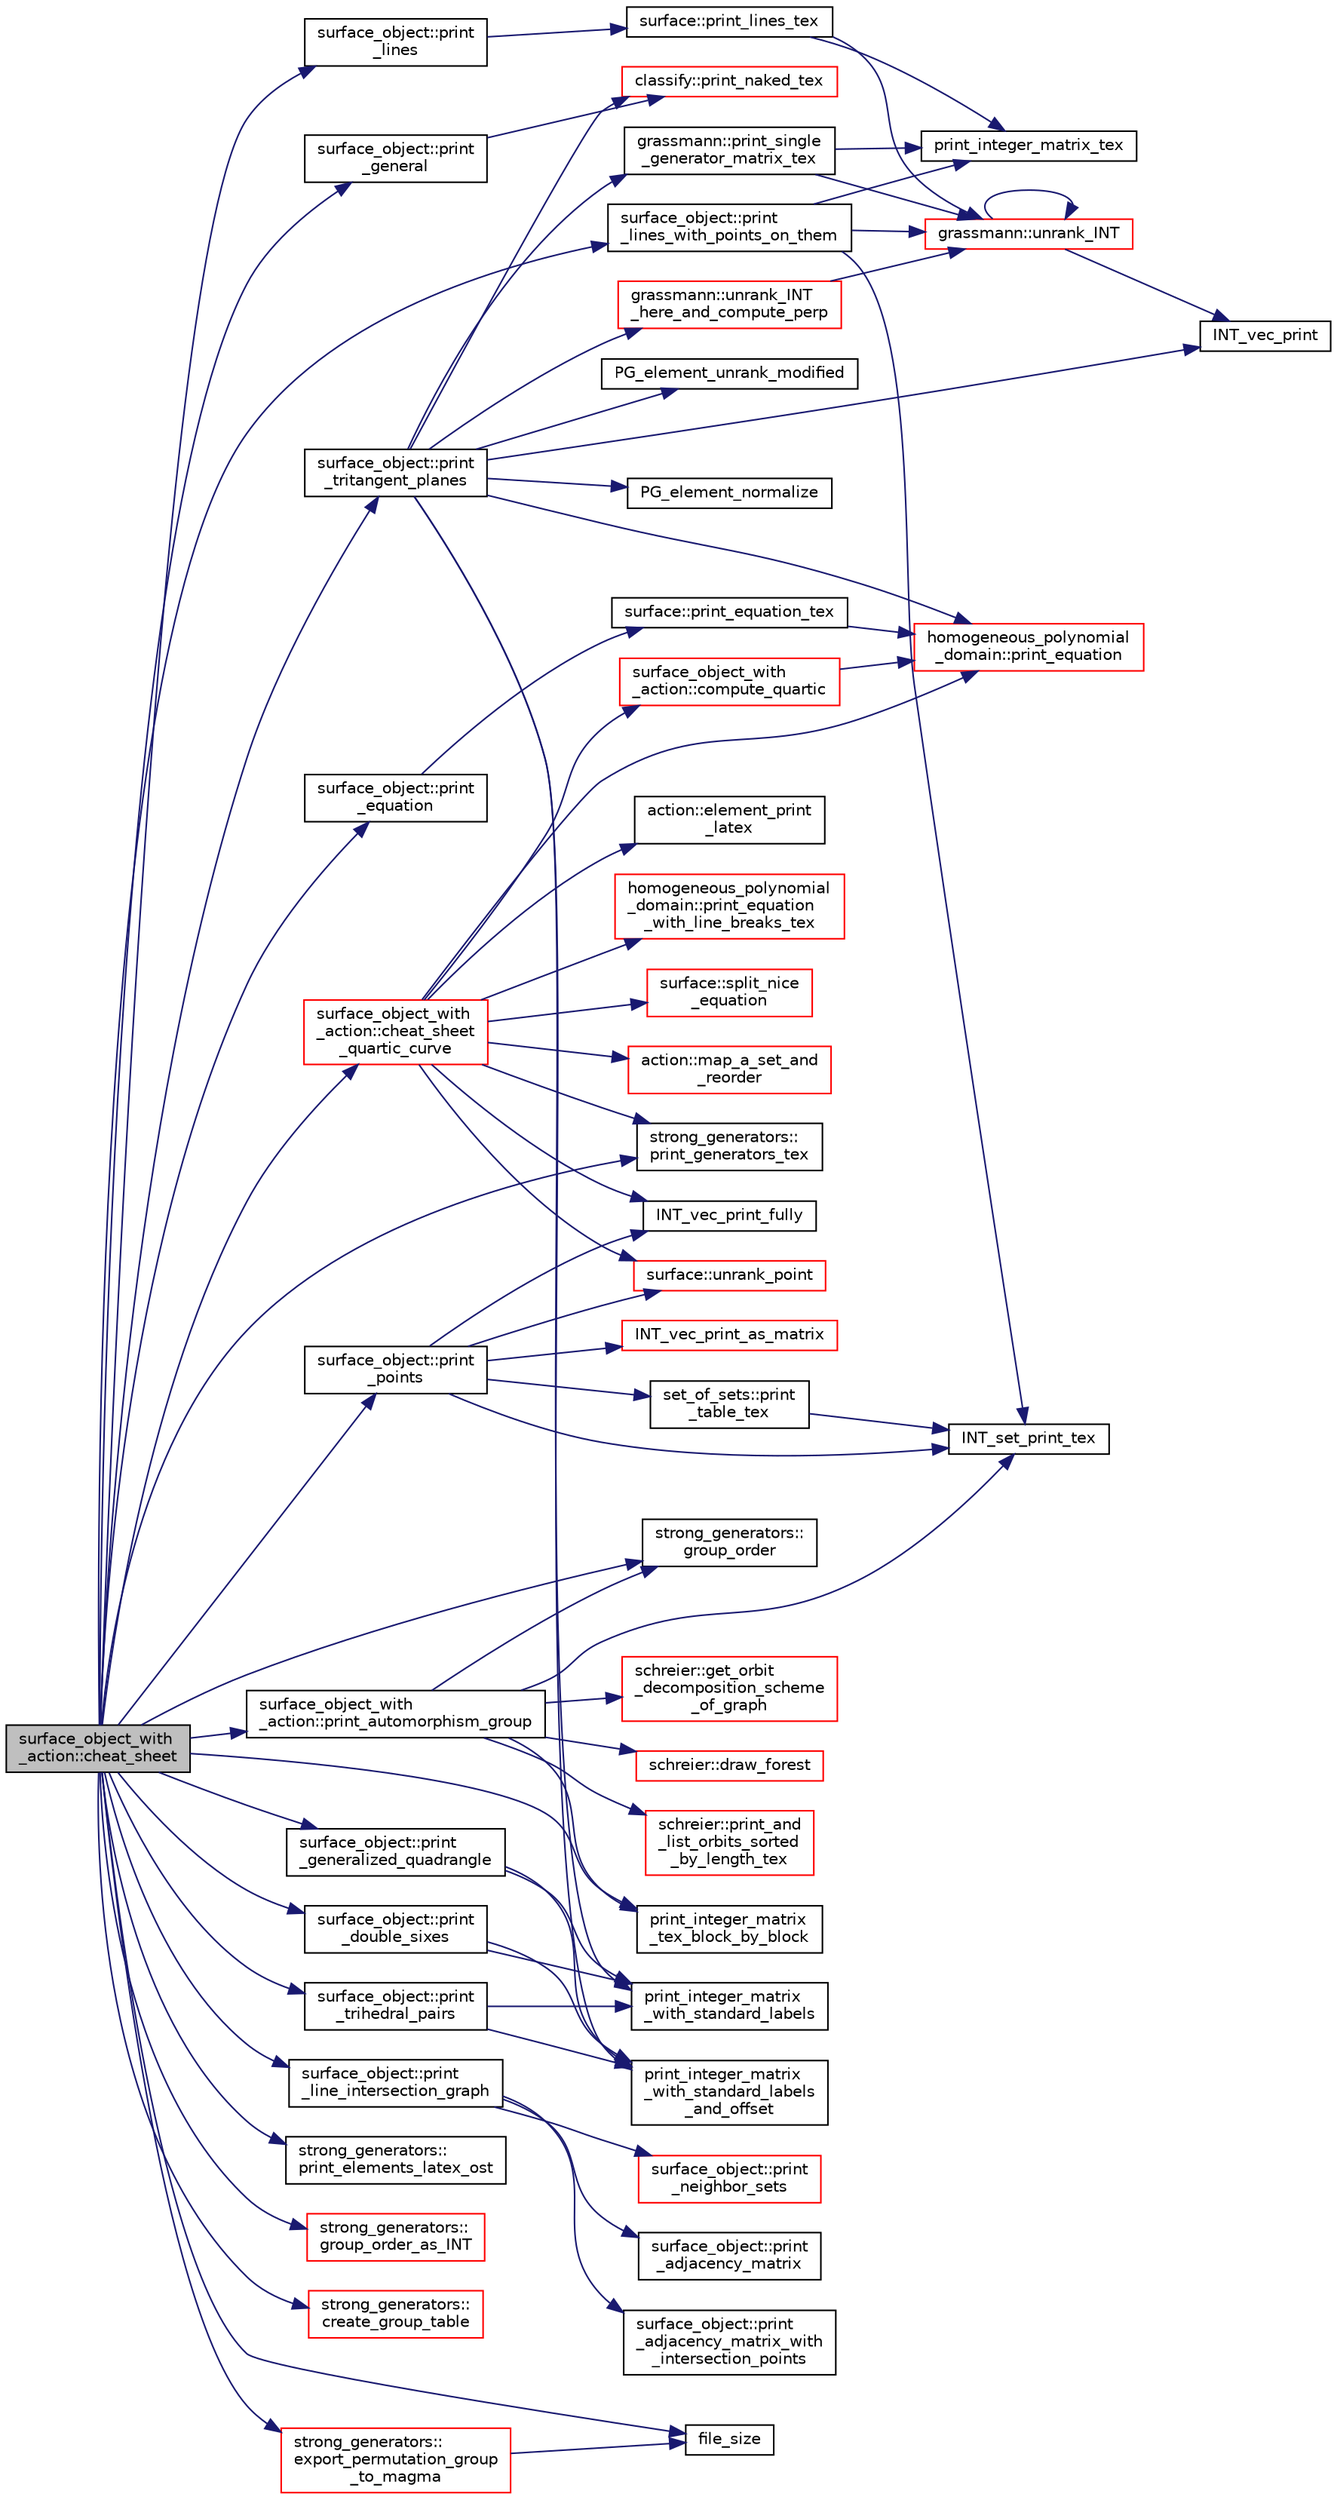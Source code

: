 digraph "surface_object_with_action::cheat_sheet"
{
  edge [fontname="Helvetica",fontsize="10",labelfontname="Helvetica",labelfontsize="10"];
  node [fontname="Helvetica",fontsize="10",shape=record];
  rankdir="LR";
  Node7 [label="surface_object_with\l_action::cheat_sheet",height=0.2,width=0.4,color="black", fillcolor="grey75", style="filled", fontcolor="black"];
  Node7 -> Node8 [color="midnightblue",fontsize="10",style="solid",fontname="Helvetica"];
  Node8 [label="surface_object::print\l_equation",height=0.2,width=0.4,color="black", fillcolor="white", style="filled",URL="$df/df8/classsurface__object.html#a636657809582fe91c287bdf56c1b6cf3"];
  Node8 -> Node9 [color="midnightblue",fontsize="10",style="solid",fontname="Helvetica"];
  Node9 [label="surface::print_equation_tex",height=0.2,width=0.4,color="black", fillcolor="white", style="filled",URL="$d5/d88/classsurface.html#aa34415699d6d3ac6e6e8c76fa9a01259"];
  Node9 -> Node10 [color="midnightblue",fontsize="10",style="solid",fontname="Helvetica"];
  Node10 [label="homogeneous_polynomial\l_domain::print_equation",height=0.2,width=0.4,color="red", fillcolor="white", style="filled",URL="$d2/da7/classhomogeneous__polynomial__domain.html#a39fe7da58a442801d7c8be1121a57bfe"];
  Node7 -> Node12 [color="midnightblue",fontsize="10",style="solid",fontname="Helvetica"];
  Node12 [label="strong_generators::\lgroup_order",height=0.2,width=0.4,color="black", fillcolor="white", style="filled",URL="$dc/d09/classstrong__generators.html#a91f453c2bfd6502b96f4b4eed16beb20"];
  Node7 -> Node13 [color="midnightblue",fontsize="10",style="solid",fontname="Helvetica"];
  Node13 [label="strong_generators::\lprint_generators_tex",height=0.2,width=0.4,color="black", fillcolor="white", style="filled",URL="$dc/d09/classstrong__generators.html#a5ec5e1048119097985c01a56f427d873"];
  Node7 -> Node14 [color="midnightblue",fontsize="10",style="solid",fontname="Helvetica"];
  Node14 [label="surface_object::print\l_general",height=0.2,width=0.4,color="black", fillcolor="white", style="filled",URL="$df/df8/classsurface__object.html#ac8a03f56927e2db66b4012a17a2bb49f"];
  Node14 -> Node15 [color="midnightblue",fontsize="10",style="solid",fontname="Helvetica"];
  Node15 [label="classify::print_naked_tex",height=0.2,width=0.4,color="red", fillcolor="white", style="filled",URL="$d9/d43/classclassify.html#ad01a54dbdaa22d7a7c8e952850dcc3be"];
  Node7 -> Node17 [color="midnightblue",fontsize="10",style="solid",fontname="Helvetica"];
  Node17 [label="surface_object::print\l_lines",height=0.2,width=0.4,color="black", fillcolor="white", style="filled",URL="$df/df8/classsurface__object.html#a778d359240ca044debd3cca2d7f85762"];
  Node17 -> Node18 [color="midnightblue",fontsize="10",style="solid",fontname="Helvetica"];
  Node18 [label="surface::print_lines_tex",height=0.2,width=0.4,color="black", fillcolor="white", style="filled",URL="$d5/d88/classsurface.html#a88812cb4944301429541a3328ba11ac6"];
  Node18 -> Node19 [color="midnightblue",fontsize="10",style="solid",fontname="Helvetica"];
  Node19 [label="grassmann::unrank_INT",height=0.2,width=0.4,color="red", fillcolor="white", style="filled",URL="$df/d02/classgrassmann.html#a32079405b95a6da2ba1420567d762d64"];
  Node19 -> Node23 [color="midnightblue",fontsize="10",style="solid",fontname="Helvetica"];
  Node23 [label="INT_vec_print",height=0.2,width=0.4,color="black", fillcolor="white", style="filled",URL="$df/dbf/sajeeb_8_c.html#a79a5901af0b47dd0d694109543c027fe"];
  Node19 -> Node19 [color="midnightblue",fontsize="10",style="solid",fontname="Helvetica"];
  Node18 -> Node26 [color="midnightblue",fontsize="10",style="solid",fontname="Helvetica"];
  Node26 [label="print_integer_matrix_tex",height=0.2,width=0.4,color="black", fillcolor="white", style="filled",URL="$d5/db4/io__and__os_8h.html#aef00fc6ceb34669a3d92944906509bd1"];
  Node7 -> Node27 [color="midnightblue",fontsize="10",style="solid",fontname="Helvetica"];
  Node27 [label="surface_object::print\l_points",height=0.2,width=0.4,color="black", fillcolor="white", style="filled",URL="$df/df8/classsurface__object.html#a80d7fdb3c014dcdad81ce942399f5770"];
  Node27 -> Node28 [color="midnightblue",fontsize="10",style="solid",fontname="Helvetica"];
  Node28 [label="INT_vec_print_as_matrix",height=0.2,width=0.4,color="red", fillcolor="white", style="filled",URL="$d5/db4/io__and__os_8h.html#a72155bb8a3aef3942bf2cd40bf5f10a5"];
  Node27 -> Node31 [color="midnightblue",fontsize="10",style="solid",fontname="Helvetica"];
  Node31 [label="surface::unrank_point",height=0.2,width=0.4,color="red", fillcolor="white", style="filled",URL="$d5/d88/classsurface.html#a69c1875a5c1c69b9ad81a277dd99a0b3"];
  Node27 -> Node34 [color="midnightblue",fontsize="10",style="solid",fontname="Helvetica"];
  Node34 [label="INT_vec_print_fully",height=0.2,width=0.4,color="black", fillcolor="white", style="filled",URL="$df/dbf/sajeeb_8_c.html#aff2e5a86c89315b7cec22a5a77f94a25"];
  Node27 -> Node35 [color="midnightblue",fontsize="10",style="solid",fontname="Helvetica"];
  Node35 [label="INT_set_print_tex",height=0.2,width=0.4,color="black", fillcolor="white", style="filled",URL="$d5/db4/io__and__os_8h.html#adad0666de5d38c0caa4769f9f4756c0b"];
  Node27 -> Node36 [color="midnightblue",fontsize="10",style="solid",fontname="Helvetica"];
  Node36 [label="set_of_sets::print\l_table_tex",height=0.2,width=0.4,color="black", fillcolor="white", style="filled",URL="$da/dd6/classset__of__sets.html#ad9e8a969374e6e8e9d8d5fa719a59627"];
  Node36 -> Node35 [color="midnightblue",fontsize="10",style="solid",fontname="Helvetica"];
  Node7 -> Node37 [color="midnightblue",fontsize="10",style="solid",fontname="Helvetica"];
  Node37 [label="surface_object::print\l_lines_with_points_on_them",height=0.2,width=0.4,color="black", fillcolor="white", style="filled",URL="$df/df8/classsurface__object.html#a4f7314b0fd5445937345548313aad0c1"];
  Node37 -> Node19 [color="midnightblue",fontsize="10",style="solid",fontname="Helvetica"];
  Node37 -> Node26 [color="midnightblue",fontsize="10",style="solid",fontname="Helvetica"];
  Node37 -> Node35 [color="midnightblue",fontsize="10",style="solid",fontname="Helvetica"];
  Node7 -> Node38 [color="midnightblue",fontsize="10",style="solid",fontname="Helvetica"];
  Node38 [label="surface_object::print\l_line_intersection_graph",height=0.2,width=0.4,color="black", fillcolor="white", style="filled",URL="$df/df8/classsurface__object.html#a89500b9c84a04ba16f97c3f0f25f3f34"];
  Node38 -> Node39 [color="midnightblue",fontsize="10",style="solid",fontname="Helvetica"];
  Node39 [label="surface_object::print\l_adjacency_matrix",height=0.2,width=0.4,color="black", fillcolor="white", style="filled",URL="$df/df8/classsurface__object.html#a559eff30b652887fdcfecb2f13f3718f"];
  Node38 -> Node40 [color="midnightblue",fontsize="10",style="solid",fontname="Helvetica"];
  Node40 [label="surface_object::print\l_adjacency_matrix_with\l_intersection_points",height=0.2,width=0.4,color="black", fillcolor="white", style="filled",URL="$df/df8/classsurface__object.html#a5bbd3a8c13107c326d8fda82374dbc4c"];
  Node38 -> Node41 [color="midnightblue",fontsize="10",style="solid",fontname="Helvetica"];
  Node41 [label="surface_object::print\l_neighbor_sets",height=0.2,width=0.4,color="red", fillcolor="white", style="filled",URL="$df/df8/classsurface__object.html#abe0201b117e124fccff446f61b0faa47"];
  Node7 -> Node43 [color="midnightblue",fontsize="10",style="solid",fontname="Helvetica"];
  Node43 [label="surface_object::print\l_tritangent_planes",height=0.2,width=0.4,color="black", fillcolor="white", style="filled",URL="$df/df8/classsurface__object.html#adc569e1b86bec1e9eb1b13e08ae47c0d"];
  Node43 -> Node44 [color="midnightblue",fontsize="10",style="solid",fontname="Helvetica"];
  Node44 [label="grassmann::print_single\l_generator_matrix_tex",height=0.2,width=0.4,color="black", fillcolor="white", style="filled",URL="$df/d02/classgrassmann.html#aac233f873cf4090359aab75e9604a573"];
  Node44 -> Node19 [color="midnightblue",fontsize="10",style="solid",fontname="Helvetica"];
  Node44 -> Node26 [color="midnightblue",fontsize="10",style="solid",fontname="Helvetica"];
  Node43 -> Node45 [color="midnightblue",fontsize="10",style="solid",fontname="Helvetica"];
  Node45 [label="grassmann::unrank_INT\l_here_and_compute_perp",height=0.2,width=0.4,color="red", fillcolor="white", style="filled",URL="$df/d02/classgrassmann.html#ab427dd9206f455a9e6abd6310cd007ed"];
  Node45 -> Node19 [color="midnightblue",fontsize="10",style="solid",fontname="Helvetica"];
  Node43 -> Node48 [color="midnightblue",fontsize="10",style="solid",fontname="Helvetica"];
  Node48 [label="PG_element_normalize",height=0.2,width=0.4,color="black", fillcolor="white", style="filled",URL="$d4/d67/geometry_8h.html#a5a4c3c1158bad6bab0d786c616bd0996"];
  Node43 -> Node10 [color="midnightblue",fontsize="10",style="solid",fontname="Helvetica"];
  Node43 -> Node33 [color="midnightblue",fontsize="10",style="solid",fontname="Helvetica"];
  Node33 [label="PG_element_unrank_modified",height=0.2,width=0.4,color="black", fillcolor="white", style="filled",URL="$d4/d67/geometry_8h.html#a83ae9b605d496f6a90345303f6efae64"];
  Node43 -> Node23 [color="midnightblue",fontsize="10",style="solid",fontname="Helvetica"];
  Node43 -> Node49 [color="midnightblue",fontsize="10",style="solid",fontname="Helvetica"];
  Node49 [label="print_integer_matrix\l_with_standard_labels",height=0.2,width=0.4,color="black", fillcolor="white", style="filled",URL="$d5/db4/io__and__os_8h.html#ad39c343d865ff89a5aad3c689280ad09"];
  Node43 -> Node15 [color="midnightblue",fontsize="10",style="solid",fontname="Helvetica"];
  Node43 -> Node50 [color="midnightblue",fontsize="10",style="solid",fontname="Helvetica"];
  Node50 [label="print_integer_matrix\l_with_standard_labels\l_and_offset",height=0.2,width=0.4,color="black", fillcolor="white", style="filled",URL="$d5/db4/io__and__os_8h.html#a0598d3925a117c7ceee6efff0753abb1"];
  Node7 -> Node51 [color="midnightblue",fontsize="10",style="solid",fontname="Helvetica"];
  Node51 [label="surface_object::print\l_generalized_quadrangle",height=0.2,width=0.4,color="black", fillcolor="white", style="filled",URL="$df/df8/classsurface__object.html#ac2ed7e410aa63f30610284e9584c1a13"];
  Node51 -> Node49 [color="midnightblue",fontsize="10",style="solid",fontname="Helvetica"];
  Node51 -> Node50 [color="midnightblue",fontsize="10",style="solid",fontname="Helvetica"];
  Node7 -> Node52 [color="midnightblue",fontsize="10",style="solid",fontname="Helvetica"];
  Node52 [label="surface_object::print\l_double_sixes",height=0.2,width=0.4,color="black", fillcolor="white", style="filled",URL="$df/df8/classsurface__object.html#a96fc0de92fc676cd9ac857eb8dceba10"];
  Node52 -> Node49 [color="midnightblue",fontsize="10",style="solid",fontname="Helvetica"];
  Node52 -> Node50 [color="midnightblue",fontsize="10",style="solid",fontname="Helvetica"];
  Node7 -> Node53 [color="midnightblue",fontsize="10",style="solid",fontname="Helvetica"];
  Node53 [label="surface_object::print\l_trihedral_pairs",height=0.2,width=0.4,color="black", fillcolor="white", style="filled",URL="$df/df8/classsurface__object.html#a5288bd5c7da32fc2a827c27f8e727486"];
  Node53 -> Node49 [color="midnightblue",fontsize="10",style="solid",fontname="Helvetica"];
  Node53 -> Node50 [color="midnightblue",fontsize="10",style="solid",fontname="Helvetica"];
  Node7 -> Node54 [color="midnightblue",fontsize="10",style="solid",fontname="Helvetica"];
  Node54 [label="surface_object_with\l_action::print_automorphism_group",height=0.2,width=0.4,color="black", fillcolor="white", style="filled",URL="$db/d28/classsurface__object__with__action.html#a977372fbe9bc31650df3dac5cd9e2239"];
  Node54 -> Node12 [color="midnightblue",fontsize="10",style="solid",fontname="Helvetica"];
  Node54 -> Node55 [color="midnightblue",fontsize="10",style="solid",fontname="Helvetica"];
  Node55 [label="schreier::print_and\l_list_orbits_sorted\l_by_length_tex",height=0.2,width=0.4,color="red", fillcolor="white", style="filled",URL="$d3/dd6/classschreier.html#a8ea6634afbd63695d64bb0a4237f28d5"];
  Node54 -> Node57 [color="midnightblue",fontsize="10",style="solid",fontname="Helvetica"];
  Node57 [label="schreier::get_orbit\l_decomposition_scheme\l_of_graph",height=0.2,width=0.4,color="red", fillcolor="white", style="filled",URL="$d3/dd6/classschreier.html#afe5e69fc0b320432e9d93e94853b22d2"];
  Node54 -> Node60 [color="midnightblue",fontsize="10",style="solid",fontname="Helvetica"];
  Node60 [label="print_integer_matrix\l_tex_block_by_block",height=0.2,width=0.4,color="black", fillcolor="white", style="filled",URL="$d5/db4/io__and__os_8h.html#ad4f65d58518e9c514ec41796782c7bf0"];
  Node54 -> Node61 [color="midnightblue",fontsize="10",style="solid",fontname="Helvetica"];
  Node61 [label="schreier::draw_forest",height=0.2,width=0.4,color="red", fillcolor="white", style="filled",URL="$d3/dd6/classschreier.html#acedbf49fa6edce7059aa0f9a826abf44"];
  Node54 -> Node35 [color="midnightblue",fontsize="10",style="solid",fontname="Helvetica"];
  Node7 -> Node63 [color="midnightblue",fontsize="10",style="solid",fontname="Helvetica"];
  Node63 [label="surface_object_with\l_action::cheat_sheet\l_quartic_curve",height=0.2,width=0.4,color="red", fillcolor="white", style="filled",URL="$db/d28/classsurface__object__with__action.html#a7f42e37fc76dd9b6b113e35c2b886b36"];
  Node63 -> Node64 [color="midnightblue",fontsize="10",style="solid",fontname="Helvetica"];
  Node64 [label="surface_object_with\l_action::compute_quartic",height=0.2,width=0.4,color="red", fillcolor="white", style="filled",URL="$db/d28/classsurface__object__with__action.html#a81b56bce88b110aa6b38cfd4dce46122"];
  Node64 -> Node10 [color="midnightblue",fontsize="10",style="solid",fontname="Helvetica"];
  Node63 -> Node10 [color="midnightblue",fontsize="10",style="solid",fontname="Helvetica"];
  Node63 -> Node134 [color="midnightblue",fontsize="10",style="solid",fontname="Helvetica"];
  Node134 [label="action::element_print\l_latex",height=0.2,width=0.4,color="black", fillcolor="white", style="filled",URL="$d2/d86/classaction.html#a45872d8a9043eb99b8bfa4955b89f70a"];
  Node63 -> Node135 [color="midnightblue",fontsize="10",style="solid",fontname="Helvetica"];
  Node135 [label="homogeneous_polynomial\l_domain::print_equation\l_with_line_breaks_tex",height=0.2,width=0.4,color="red", fillcolor="white", style="filled",URL="$d2/da7/classhomogeneous__polynomial__domain.html#a380597c635c722d4577cabce701bf55f"];
  Node63 -> Node136 [color="midnightblue",fontsize="10",style="solid",fontname="Helvetica"];
  Node136 [label="surface::split_nice\l_equation",height=0.2,width=0.4,color="red", fillcolor="white", style="filled",URL="$d5/d88/classsurface.html#a5d670fff3513ca4261aeb0fe95b6771c"];
  Node63 -> Node137 [color="midnightblue",fontsize="10",style="solid",fontname="Helvetica"];
  Node137 [label="action::map_a_set_and\l_reorder",height=0.2,width=0.4,color="red", fillcolor="white", style="filled",URL="$d2/d86/classaction.html#affe38c85a0ff3cb34d233afa7b4aea35"];
  Node63 -> Node31 [color="midnightblue",fontsize="10",style="solid",fontname="Helvetica"];
  Node63 -> Node34 [color="midnightblue",fontsize="10",style="solid",fontname="Helvetica"];
  Node63 -> Node13 [color="midnightblue",fontsize="10",style="solid",fontname="Helvetica"];
  Node7 -> Node208 [color="midnightblue",fontsize="10",style="solid",fontname="Helvetica"];
  Node208 [label="strong_generators::\lprint_elements_latex_ost",height=0.2,width=0.4,color="black", fillcolor="white", style="filled",URL="$dc/d09/classstrong__generators.html#ac0c6cadbf23c3fc63d002975a8d13cef"];
  Node7 -> Node209 [color="midnightblue",fontsize="10",style="solid",fontname="Helvetica"];
  Node209 [label="strong_generators::\lgroup_order_as_INT",height=0.2,width=0.4,color="red", fillcolor="white", style="filled",URL="$dc/d09/classstrong__generators.html#affe9b7cbb7c05b58545303065a26a2cc"];
  Node7 -> Node211 [color="midnightblue",fontsize="10",style="solid",fontname="Helvetica"];
  Node211 [label="strong_generators::\lcreate_group_table",height=0.2,width=0.4,color="red", fillcolor="white", style="filled",URL="$dc/d09/classstrong__generators.html#a71a070c14d4a951cbf7de836e5d8d1be"];
  Node7 -> Node60 [color="midnightblue",fontsize="10",style="solid",fontname="Helvetica"];
  Node7 -> Node214 [color="midnightblue",fontsize="10",style="solid",fontname="Helvetica"];
  Node214 [label="strong_generators::\lexport_permutation_group\l_to_magma",height=0.2,width=0.4,color="red", fillcolor="white", style="filled",URL="$dc/d09/classstrong__generators.html#ad3bc816d85d318aabb02c40862bceb27"];
  Node214 -> Node215 [color="midnightblue",fontsize="10",style="solid",fontname="Helvetica"];
  Node215 [label="file_size",height=0.2,width=0.4,color="black", fillcolor="white", style="filled",URL="$df/dbf/sajeeb_8_c.html#a5c37cf5785204b6e9adf647dc14d0e50"];
  Node7 -> Node215 [color="midnightblue",fontsize="10",style="solid",fontname="Helvetica"];
}
